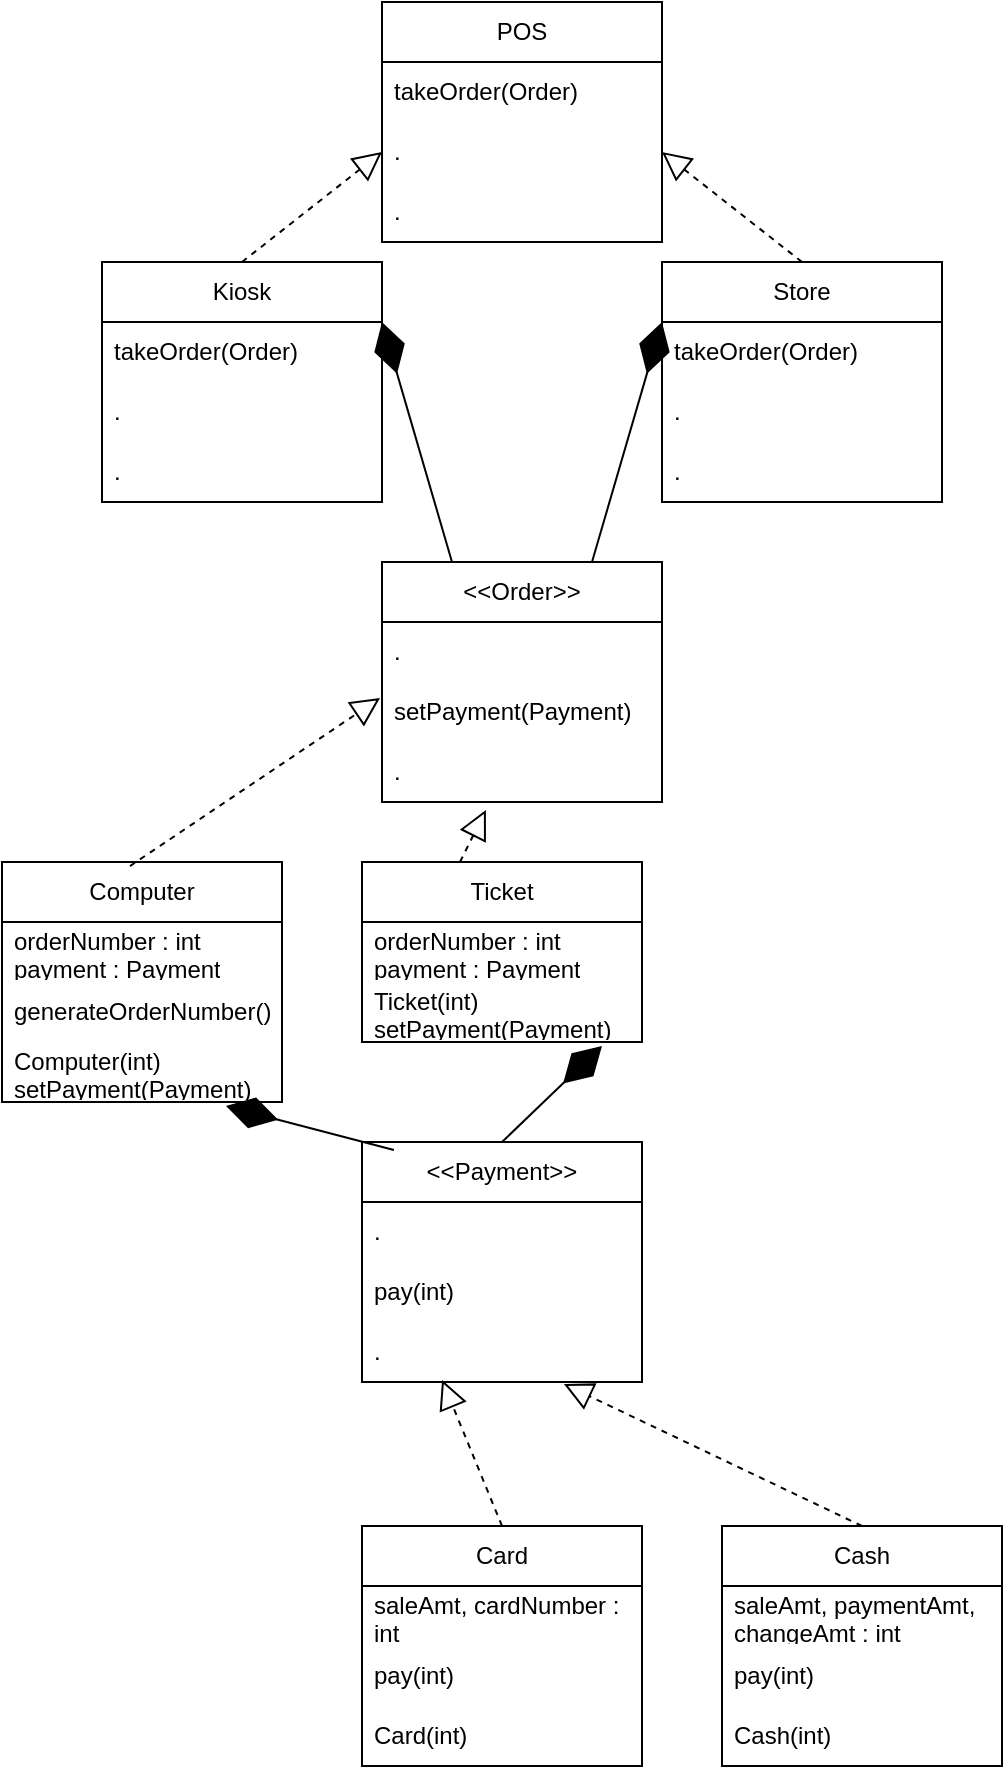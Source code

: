 <mxfile version="21.7.4" type="device">
  <diagram name="Page-1" id="Yh30b3B-P8I9Y6v5r9sc">
    <mxGraphModel dx="684" dy="780" grid="1" gridSize="10" guides="1" tooltips="1" connect="1" arrows="1" fold="1" page="1" pageScale="1" pageWidth="850" pageHeight="1100" math="0" shadow="0">
      <root>
        <mxCell id="0" />
        <mxCell id="1" parent="0" />
        <mxCell id="sKR6LUgC84YrCqd2ntE4-4" value="&amp;lt;&amp;lt;Order&amp;gt;&amp;gt;" style="swimlane;fontStyle=0;childLayout=stackLayout;horizontal=1;startSize=30;horizontalStack=0;resizeParent=1;resizeParentMax=0;resizeLast=0;collapsible=1;marginBottom=0;whiteSpace=wrap;html=1;" vertex="1" parent="1">
          <mxGeometry x="330" y="290" width="140" height="120" as="geometry" />
        </mxCell>
        <mxCell id="sKR6LUgC84YrCqd2ntE4-5" value="." style="text;strokeColor=none;fillColor=none;align=left;verticalAlign=middle;spacingLeft=4;spacingRight=4;overflow=hidden;points=[[0,0.5],[1,0.5]];portConstraint=eastwest;rotatable=0;whiteSpace=wrap;html=1;" vertex="1" parent="sKR6LUgC84YrCqd2ntE4-4">
          <mxGeometry y="30" width="140" height="30" as="geometry" />
        </mxCell>
        <mxCell id="sKR6LUgC84YrCqd2ntE4-6" value="setPayment(Payment)" style="text;strokeColor=none;fillColor=none;align=left;verticalAlign=middle;spacingLeft=4;spacingRight=4;overflow=hidden;points=[[0,0.5],[1,0.5]];portConstraint=eastwest;rotatable=0;whiteSpace=wrap;html=1;" vertex="1" parent="sKR6LUgC84YrCqd2ntE4-4">
          <mxGeometry y="60" width="140" height="30" as="geometry" />
        </mxCell>
        <mxCell id="sKR6LUgC84YrCqd2ntE4-7" value="." style="text;strokeColor=none;fillColor=none;align=left;verticalAlign=middle;spacingLeft=4;spacingRight=4;overflow=hidden;points=[[0,0.5],[1,0.5]];portConstraint=eastwest;rotatable=0;whiteSpace=wrap;html=1;" vertex="1" parent="sKR6LUgC84YrCqd2ntE4-4">
          <mxGeometry y="90" width="140" height="30" as="geometry" />
        </mxCell>
        <mxCell id="sKR6LUgC84YrCqd2ntE4-8" value="&amp;lt;&amp;lt;Payment&amp;gt;&amp;gt;" style="swimlane;fontStyle=0;childLayout=stackLayout;horizontal=1;startSize=30;horizontalStack=0;resizeParent=1;resizeParentMax=0;resizeLast=0;collapsible=1;marginBottom=0;whiteSpace=wrap;html=1;" vertex="1" parent="1">
          <mxGeometry x="320" y="580" width="140" height="120" as="geometry" />
        </mxCell>
        <mxCell id="sKR6LUgC84YrCqd2ntE4-9" value="." style="text;strokeColor=none;fillColor=none;align=left;verticalAlign=middle;spacingLeft=4;spacingRight=4;overflow=hidden;points=[[0,0.5],[1,0.5]];portConstraint=eastwest;rotatable=0;whiteSpace=wrap;html=1;" vertex="1" parent="sKR6LUgC84YrCqd2ntE4-8">
          <mxGeometry y="30" width="140" height="30" as="geometry" />
        </mxCell>
        <mxCell id="sKR6LUgC84YrCqd2ntE4-10" value="pay(int)" style="text;strokeColor=none;fillColor=none;align=left;verticalAlign=middle;spacingLeft=4;spacingRight=4;overflow=hidden;points=[[0,0.5],[1,0.5]];portConstraint=eastwest;rotatable=0;whiteSpace=wrap;html=1;" vertex="1" parent="sKR6LUgC84YrCqd2ntE4-8">
          <mxGeometry y="60" width="140" height="30" as="geometry" />
        </mxCell>
        <mxCell id="sKR6LUgC84YrCqd2ntE4-11" value="." style="text;strokeColor=none;fillColor=none;align=left;verticalAlign=middle;spacingLeft=4;spacingRight=4;overflow=hidden;points=[[0,0.5],[1,0.5]];portConstraint=eastwest;rotatable=0;whiteSpace=wrap;html=1;" vertex="1" parent="sKR6LUgC84YrCqd2ntE4-8">
          <mxGeometry y="90" width="140" height="30" as="geometry" />
        </mxCell>
        <mxCell id="sKR6LUgC84YrCqd2ntE4-12" value="Kiosk" style="swimlane;fontStyle=0;childLayout=stackLayout;horizontal=1;startSize=30;horizontalStack=0;resizeParent=1;resizeParentMax=0;resizeLast=0;collapsible=1;marginBottom=0;whiteSpace=wrap;html=1;" vertex="1" parent="1">
          <mxGeometry x="190" y="140" width="140" height="120" as="geometry" />
        </mxCell>
        <mxCell id="sKR6LUgC84YrCqd2ntE4-13" value="takeOrder(Order)" style="text;strokeColor=none;fillColor=none;align=left;verticalAlign=middle;spacingLeft=4;spacingRight=4;overflow=hidden;points=[[0,0.5],[1,0.5]];portConstraint=eastwest;rotatable=0;whiteSpace=wrap;html=1;" vertex="1" parent="sKR6LUgC84YrCqd2ntE4-12">
          <mxGeometry y="30" width="140" height="30" as="geometry" />
        </mxCell>
        <mxCell id="sKR6LUgC84YrCqd2ntE4-14" value="." style="text;strokeColor=none;fillColor=none;align=left;verticalAlign=middle;spacingLeft=4;spacingRight=4;overflow=hidden;points=[[0,0.5],[1,0.5]];portConstraint=eastwest;rotatable=0;whiteSpace=wrap;html=1;" vertex="1" parent="sKR6LUgC84YrCqd2ntE4-12">
          <mxGeometry y="60" width="140" height="30" as="geometry" />
        </mxCell>
        <mxCell id="sKR6LUgC84YrCqd2ntE4-15" value="." style="text;strokeColor=none;fillColor=none;align=left;verticalAlign=middle;spacingLeft=4;spacingRight=4;overflow=hidden;points=[[0,0.5],[1,0.5]];portConstraint=eastwest;rotatable=0;whiteSpace=wrap;html=1;" vertex="1" parent="sKR6LUgC84YrCqd2ntE4-12">
          <mxGeometry y="90" width="140" height="30" as="geometry" />
        </mxCell>
        <mxCell id="sKR6LUgC84YrCqd2ntE4-16" value="Store" style="swimlane;fontStyle=0;childLayout=stackLayout;horizontal=1;startSize=30;horizontalStack=0;resizeParent=1;resizeParentMax=0;resizeLast=0;collapsible=1;marginBottom=0;whiteSpace=wrap;html=1;" vertex="1" parent="1">
          <mxGeometry x="470" y="140" width="140" height="120" as="geometry" />
        </mxCell>
        <mxCell id="sKR6LUgC84YrCqd2ntE4-17" value="takeOrder(Order)" style="text;strokeColor=none;fillColor=none;align=left;verticalAlign=middle;spacingLeft=4;spacingRight=4;overflow=hidden;points=[[0,0.5],[1,0.5]];portConstraint=eastwest;rotatable=0;whiteSpace=wrap;html=1;" vertex="1" parent="sKR6LUgC84YrCqd2ntE4-16">
          <mxGeometry y="30" width="140" height="30" as="geometry" />
        </mxCell>
        <mxCell id="sKR6LUgC84YrCqd2ntE4-18" value="." style="text;strokeColor=none;fillColor=none;align=left;verticalAlign=middle;spacingLeft=4;spacingRight=4;overflow=hidden;points=[[0,0.5],[1,0.5]];portConstraint=eastwest;rotatable=0;whiteSpace=wrap;html=1;" vertex="1" parent="sKR6LUgC84YrCqd2ntE4-16">
          <mxGeometry y="60" width="140" height="30" as="geometry" />
        </mxCell>
        <mxCell id="sKR6LUgC84YrCqd2ntE4-19" value="." style="text;strokeColor=none;fillColor=none;align=left;verticalAlign=middle;spacingLeft=4;spacingRight=4;overflow=hidden;points=[[0,0.5],[1,0.5]];portConstraint=eastwest;rotatable=0;whiteSpace=wrap;html=1;" vertex="1" parent="sKR6LUgC84YrCqd2ntE4-16">
          <mxGeometry y="90" width="140" height="30" as="geometry" />
        </mxCell>
        <mxCell id="sKR6LUgC84YrCqd2ntE4-20" value="Computer" style="swimlane;fontStyle=0;childLayout=stackLayout;horizontal=1;startSize=30;horizontalStack=0;resizeParent=1;resizeParentMax=0;resizeLast=0;collapsible=1;marginBottom=0;whiteSpace=wrap;html=1;" vertex="1" parent="1">
          <mxGeometry x="140" y="440" width="140" height="120" as="geometry" />
        </mxCell>
        <mxCell id="sKR6LUgC84YrCqd2ntE4-21" value="orderNumber : int&lt;br&gt;payment : Payment" style="text;strokeColor=none;fillColor=none;align=left;verticalAlign=middle;spacingLeft=4;spacingRight=4;overflow=hidden;points=[[0,0.5],[1,0.5]];portConstraint=eastwest;rotatable=0;whiteSpace=wrap;html=1;" vertex="1" parent="sKR6LUgC84YrCqd2ntE4-20">
          <mxGeometry y="30" width="140" height="30" as="geometry" />
        </mxCell>
        <mxCell id="sKR6LUgC84YrCqd2ntE4-22" value="generateOrderNumber()" style="text;strokeColor=none;fillColor=none;align=left;verticalAlign=middle;spacingLeft=4;spacingRight=4;overflow=hidden;points=[[0,0.5],[1,0.5]];portConstraint=eastwest;rotatable=0;whiteSpace=wrap;html=1;" vertex="1" parent="sKR6LUgC84YrCqd2ntE4-20">
          <mxGeometry y="60" width="140" height="30" as="geometry" />
        </mxCell>
        <mxCell id="sKR6LUgC84YrCqd2ntE4-23" value="Computer(int)&lt;br&gt;setPayment(Payment)" style="text;strokeColor=none;fillColor=none;align=left;verticalAlign=middle;spacingLeft=4;spacingRight=4;overflow=hidden;points=[[0,0.5],[1,0.5]];portConstraint=eastwest;rotatable=0;whiteSpace=wrap;html=1;" vertex="1" parent="sKR6LUgC84YrCqd2ntE4-20">
          <mxGeometry y="90" width="140" height="30" as="geometry" />
        </mxCell>
        <mxCell id="sKR6LUgC84YrCqd2ntE4-24" value="Ticket" style="swimlane;fontStyle=0;childLayout=stackLayout;horizontal=1;startSize=30;horizontalStack=0;resizeParent=1;resizeParentMax=0;resizeLast=0;collapsible=1;marginBottom=0;whiteSpace=wrap;html=1;" vertex="1" parent="1">
          <mxGeometry x="320" y="440" width="140" height="90" as="geometry" />
        </mxCell>
        <mxCell id="sKR6LUgC84YrCqd2ntE4-25" value="orderNumber : int&lt;br&gt;payment : Payment" style="text;strokeColor=none;fillColor=none;align=left;verticalAlign=middle;spacingLeft=4;spacingRight=4;overflow=hidden;points=[[0,0.5],[1,0.5]];portConstraint=eastwest;rotatable=0;whiteSpace=wrap;html=1;" vertex="1" parent="sKR6LUgC84YrCqd2ntE4-24">
          <mxGeometry y="30" width="140" height="30" as="geometry" />
        </mxCell>
        <mxCell id="sKR6LUgC84YrCqd2ntE4-27" value="Ticket(int)&lt;br&gt;setPayment(Payment)" style="text;strokeColor=none;fillColor=none;align=left;verticalAlign=middle;spacingLeft=4;spacingRight=4;overflow=hidden;points=[[0,0.5],[1,0.5]];portConstraint=eastwest;rotatable=0;whiteSpace=wrap;html=1;" vertex="1" parent="sKR6LUgC84YrCqd2ntE4-24">
          <mxGeometry y="60" width="140" height="30" as="geometry" />
        </mxCell>
        <mxCell id="sKR6LUgC84YrCqd2ntE4-28" value="Card" style="swimlane;fontStyle=0;childLayout=stackLayout;horizontal=1;startSize=30;horizontalStack=0;resizeParent=1;resizeParentMax=0;resizeLast=0;collapsible=1;marginBottom=0;whiteSpace=wrap;html=1;" vertex="1" parent="1">
          <mxGeometry x="320" y="772" width="140" height="120" as="geometry" />
        </mxCell>
        <mxCell id="sKR6LUgC84YrCqd2ntE4-29" value="saleAmt, cardNumber : int" style="text;strokeColor=none;fillColor=none;align=left;verticalAlign=middle;spacingLeft=4;spacingRight=4;overflow=hidden;points=[[0,0.5],[1,0.5]];portConstraint=eastwest;rotatable=0;whiteSpace=wrap;html=1;" vertex="1" parent="sKR6LUgC84YrCqd2ntE4-28">
          <mxGeometry y="30" width="140" height="30" as="geometry" />
        </mxCell>
        <mxCell id="sKR6LUgC84YrCqd2ntE4-30" value="pay(int)" style="text;strokeColor=none;fillColor=none;align=left;verticalAlign=middle;spacingLeft=4;spacingRight=4;overflow=hidden;points=[[0,0.5],[1,0.5]];portConstraint=eastwest;rotatable=0;whiteSpace=wrap;html=1;" vertex="1" parent="sKR6LUgC84YrCqd2ntE4-28">
          <mxGeometry y="60" width="140" height="30" as="geometry" />
        </mxCell>
        <mxCell id="sKR6LUgC84YrCqd2ntE4-31" value="Card(int)" style="text;strokeColor=none;fillColor=none;align=left;verticalAlign=middle;spacingLeft=4;spacingRight=4;overflow=hidden;points=[[0,0.5],[1,0.5]];portConstraint=eastwest;rotatable=0;whiteSpace=wrap;html=1;" vertex="1" parent="sKR6LUgC84YrCqd2ntE4-28">
          <mxGeometry y="90" width="140" height="30" as="geometry" />
        </mxCell>
        <mxCell id="sKR6LUgC84YrCqd2ntE4-32" value="Cash" style="swimlane;fontStyle=0;childLayout=stackLayout;horizontal=1;startSize=30;horizontalStack=0;resizeParent=1;resizeParentMax=0;resizeLast=0;collapsible=1;marginBottom=0;whiteSpace=wrap;html=1;" vertex="1" parent="1">
          <mxGeometry x="500" y="772" width="140" height="120" as="geometry" />
        </mxCell>
        <mxCell id="sKR6LUgC84YrCqd2ntE4-33" value="saleAmt, paymentAmt, changeAmt : int" style="text;strokeColor=none;fillColor=none;align=left;verticalAlign=middle;spacingLeft=4;spacingRight=4;overflow=hidden;points=[[0,0.5],[1,0.5]];portConstraint=eastwest;rotatable=0;whiteSpace=wrap;html=1;" vertex="1" parent="sKR6LUgC84YrCqd2ntE4-32">
          <mxGeometry y="30" width="140" height="30" as="geometry" />
        </mxCell>
        <mxCell id="sKR6LUgC84YrCqd2ntE4-34" value="pay(int)" style="text;strokeColor=none;fillColor=none;align=left;verticalAlign=middle;spacingLeft=4;spacingRight=4;overflow=hidden;points=[[0,0.5],[1,0.5]];portConstraint=eastwest;rotatable=0;whiteSpace=wrap;html=1;" vertex="1" parent="sKR6LUgC84YrCqd2ntE4-32">
          <mxGeometry y="60" width="140" height="30" as="geometry" />
        </mxCell>
        <mxCell id="sKR6LUgC84YrCqd2ntE4-35" value="Cash(int)" style="text;strokeColor=none;fillColor=none;align=left;verticalAlign=middle;spacingLeft=4;spacingRight=4;overflow=hidden;points=[[0,0.5],[1,0.5]];portConstraint=eastwest;rotatable=0;whiteSpace=wrap;html=1;" vertex="1" parent="sKR6LUgC84YrCqd2ntE4-32">
          <mxGeometry y="90" width="140" height="30" as="geometry" />
        </mxCell>
        <mxCell id="sKR6LUgC84YrCqd2ntE4-40" value="POS" style="swimlane;fontStyle=0;childLayout=stackLayout;horizontal=1;startSize=30;horizontalStack=0;resizeParent=1;resizeParentMax=0;resizeLast=0;collapsible=1;marginBottom=0;whiteSpace=wrap;html=1;" vertex="1" parent="1">
          <mxGeometry x="330" y="10" width="140" height="120" as="geometry" />
        </mxCell>
        <mxCell id="sKR6LUgC84YrCqd2ntE4-41" value="takeOrder(Order)" style="text;strokeColor=none;fillColor=none;align=left;verticalAlign=middle;spacingLeft=4;spacingRight=4;overflow=hidden;points=[[0,0.5],[1,0.5]];portConstraint=eastwest;rotatable=0;whiteSpace=wrap;html=1;" vertex="1" parent="sKR6LUgC84YrCqd2ntE4-40">
          <mxGeometry y="30" width="140" height="30" as="geometry" />
        </mxCell>
        <mxCell id="sKR6LUgC84YrCqd2ntE4-42" value="." style="text;strokeColor=none;fillColor=none;align=left;verticalAlign=middle;spacingLeft=4;spacingRight=4;overflow=hidden;points=[[0,0.5],[1,0.5]];portConstraint=eastwest;rotatable=0;whiteSpace=wrap;html=1;" vertex="1" parent="sKR6LUgC84YrCqd2ntE4-40">
          <mxGeometry y="60" width="140" height="30" as="geometry" />
        </mxCell>
        <mxCell id="sKR6LUgC84YrCqd2ntE4-43" value="." style="text;strokeColor=none;fillColor=none;align=left;verticalAlign=middle;spacingLeft=4;spacingRight=4;overflow=hidden;points=[[0,0.5],[1,0.5]];portConstraint=eastwest;rotatable=0;whiteSpace=wrap;html=1;" vertex="1" parent="sKR6LUgC84YrCqd2ntE4-40">
          <mxGeometry y="90" width="140" height="30" as="geometry" />
        </mxCell>
        <mxCell id="sKR6LUgC84YrCqd2ntE4-79" value="" style="endArrow=block;dashed=1;endFill=0;endSize=12;html=1;rounded=0;entryX=0;entryY=0.5;entryDx=0;entryDy=0;exitX=0.5;exitY=0;exitDx=0;exitDy=0;" edge="1" parent="1" source="sKR6LUgC84YrCqd2ntE4-12" target="sKR6LUgC84YrCqd2ntE4-42">
          <mxGeometry width="160" relative="1" as="geometry">
            <mxPoint x="90" y="80" as="sourcePoint" />
            <mxPoint x="250" y="80" as="targetPoint" />
          </mxGeometry>
        </mxCell>
        <mxCell id="sKR6LUgC84YrCqd2ntE4-80" value="" style="endArrow=block;dashed=1;endFill=0;endSize=12;html=1;rounded=0;entryX=1;entryY=0.5;entryDx=0;entryDy=0;exitX=0.5;exitY=0;exitDx=0;exitDy=0;" edge="1" parent="1" source="sKR6LUgC84YrCqd2ntE4-16" target="sKR6LUgC84YrCqd2ntE4-42">
          <mxGeometry width="160" relative="1" as="geometry">
            <mxPoint x="620" y="90" as="sourcePoint" />
            <mxPoint x="780" y="90" as="targetPoint" />
          </mxGeometry>
        </mxCell>
        <mxCell id="sKR6LUgC84YrCqd2ntE4-81" value="" style="endArrow=diamondThin;endFill=1;endSize=24;html=1;rounded=0;entryX=1;entryY=0.25;entryDx=0;entryDy=0;exitX=0.25;exitY=0;exitDx=0;exitDy=0;" edge="1" parent="1" source="sKR6LUgC84YrCqd2ntE4-4" target="sKR6LUgC84YrCqd2ntE4-12">
          <mxGeometry width="160" relative="1" as="geometry">
            <mxPoint x="100" y="270" as="sourcePoint" />
            <mxPoint x="260" y="270" as="targetPoint" />
          </mxGeometry>
        </mxCell>
        <mxCell id="sKR6LUgC84YrCqd2ntE4-82" value="" style="endArrow=diamondThin;endFill=1;endSize=24;html=1;rounded=0;entryX=0;entryY=0.25;entryDx=0;entryDy=0;exitX=0.75;exitY=0;exitDx=0;exitDy=0;" edge="1" parent="1" source="sKR6LUgC84YrCqd2ntE4-4" target="sKR6LUgC84YrCqd2ntE4-16">
          <mxGeometry width="160" relative="1" as="geometry">
            <mxPoint x="550" y="270" as="sourcePoint" />
            <mxPoint x="710" y="270" as="targetPoint" />
          </mxGeometry>
        </mxCell>
        <mxCell id="sKR6LUgC84YrCqd2ntE4-83" value="" style="endArrow=block;dashed=1;endFill=0;endSize=12;html=1;rounded=0;entryX=-0.007;entryY=0.267;entryDx=0;entryDy=0;entryPerimeter=0;exitX=0.457;exitY=0.017;exitDx=0;exitDy=0;exitPerimeter=0;" edge="1" parent="1" source="sKR6LUgC84YrCqd2ntE4-20" target="sKR6LUgC84YrCqd2ntE4-6">
          <mxGeometry width="160" relative="1" as="geometry">
            <mxPoint x="80" y="380" as="sourcePoint" />
            <mxPoint x="240" y="380" as="targetPoint" />
          </mxGeometry>
        </mxCell>
        <mxCell id="sKR6LUgC84YrCqd2ntE4-84" value="" style="endArrow=block;dashed=1;endFill=0;endSize=12;html=1;rounded=0;entryX=0.371;entryY=1.133;entryDx=0;entryDy=0;entryPerimeter=0;exitX=0.35;exitY=0;exitDx=0;exitDy=0;exitPerimeter=0;" edge="1" parent="1" source="sKR6LUgC84YrCqd2ntE4-24" target="sKR6LUgC84YrCqd2ntE4-7">
          <mxGeometry width="160" relative="1" as="geometry">
            <mxPoint x="80" y="400" as="sourcePoint" />
            <mxPoint x="240" y="400" as="targetPoint" />
          </mxGeometry>
        </mxCell>
        <mxCell id="sKR6LUgC84YrCqd2ntE4-85" value="" style="endArrow=diamondThin;endFill=1;endSize=24;html=1;rounded=0;entryX=0.857;entryY=1.067;entryDx=0;entryDy=0;entryPerimeter=0;exitX=0.5;exitY=0;exitDx=0;exitDy=0;" edge="1" parent="1" source="sKR6LUgC84YrCqd2ntE4-8" target="sKR6LUgC84YrCqd2ntE4-27">
          <mxGeometry width="160" relative="1" as="geometry">
            <mxPoint x="403.98" y="577.99" as="sourcePoint" />
            <mxPoint x="350" y="580" as="targetPoint" />
          </mxGeometry>
        </mxCell>
        <mxCell id="sKR6LUgC84YrCqd2ntE4-87" value="" style="endArrow=block;dashed=1;endFill=0;endSize=12;html=1;rounded=0;entryX=0.286;entryY=0.967;entryDx=0;entryDy=0;exitX=0.5;exitY=0;exitDx=0;exitDy=0;entryPerimeter=0;" edge="1" parent="1" source="sKR6LUgC84YrCqd2ntE4-28" target="sKR6LUgC84YrCqd2ntE4-11">
          <mxGeometry width="160" relative="1" as="geometry">
            <mxPoint x="290" y="792" as="sourcePoint" />
            <mxPoint x="450" y="792" as="targetPoint" />
          </mxGeometry>
        </mxCell>
        <mxCell id="sKR6LUgC84YrCqd2ntE4-88" value="" style="endArrow=block;dashed=1;endFill=0;endSize=12;html=1;rounded=0;entryX=0.721;entryY=1.033;entryDx=0;entryDy=0;entryPerimeter=0;exitX=0.5;exitY=0;exitDx=0;exitDy=0;" edge="1" parent="1" source="sKR6LUgC84YrCqd2ntE4-32" target="sKR6LUgC84YrCqd2ntE4-11">
          <mxGeometry width="160" relative="1" as="geometry">
            <mxPoint x="450" y="752" as="sourcePoint" />
            <mxPoint x="610" y="752" as="targetPoint" />
          </mxGeometry>
        </mxCell>
        <mxCell id="sKR6LUgC84YrCqd2ntE4-89" value="" style="endArrow=diamondThin;endFill=1;endSize=24;html=1;rounded=0;entryX=0.8;entryY=1.067;entryDx=0;entryDy=0;entryPerimeter=0;exitX=0.114;exitY=0.033;exitDx=0;exitDy=0;exitPerimeter=0;" edge="1" parent="1" source="sKR6LUgC84YrCqd2ntE4-8" target="sKR6LUgC84YrCqd2ntE4-23">
          <mxGeometry width="160" relative="1" as="geometry">
            <mxPoint x="470" y="570" as="sourcePoint" />
            <mxPoint x="630" y="570" as="targetPoint" />
          </mxGeometry>
        </mxCell>
      </root>
    </mxGraphModel>
  </diagram>
</mxfile>
